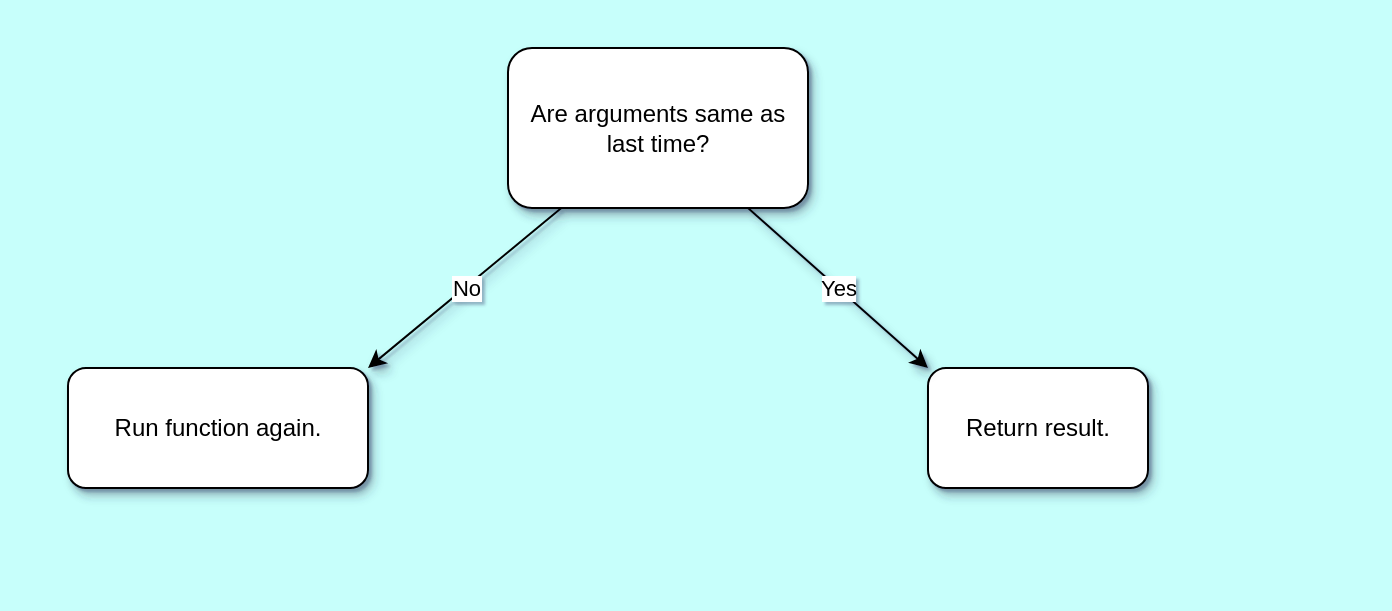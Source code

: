 <mxfile scale="1" border="0">
    <diagram id="s5zgOlhoY8HzJwKQ5w-s" name="Page-1">
        <mxGraphModel dx="1244" dy="636" grid="1" gridSize="10" guides="1" tooltips="1" connect="1" arrows="1" fold="1" page="1" pageScale="1" pageWidth="2000" pageHeight="2000" background="#C7FFFB" math="0" shadow="1">
            <root>
                <mxCell id="0"/>
                <mxCell id="1" parent="0"/>
                <mxCell id="7" value="" style="group;aspect=fixed;shadow=1;" vertex="1" connectable="0" parent="1">
                    <mxGeometry x="60" y="460" width="681.5" height="290" as="geometry"/>
                </mxCell>
                <mxCell id="2" value="Are arguments same as last time?" style="whiteSpace=wrap;html=1;rounded=1;shadow=1;aspect=fixed;" parent="7" vertex="1">
                    <mxGeometry x="250" y="20" width="150" height="80" as="geometry"/>
                </mxCell>
                <mxCell id="3" value="Return result." style="whiteSpace=wrap;html=1;rounded=1;shadow=1;" parent="7" vertex="1">
                    <mxGeometry x="460" y="180" width="110" height="60" as="geometry"/>
                </mxCell>
                <object label="Yes" id="4">
                    <mxCell style="edgeStyle=none;html=1;entryX=0;entryY=0;entryDx=0;entryDy=0;shadow=1;" parent="7" source="2" target="3" edge="1">
                        <mxGeometry relative="1" as="geometry"/>
                    </mxCell>
                </object>
                <mxCell id="5" value="Run function again." style="whiteSpace=wrap;html=1;rounded=1;shadow=1;" parent="7" vertex="1">
                    <mxGeometry x="30" y="180" width="150" height="60" as="geometry"/>
                </mxCell>
                <mxCell id="6" value="No" style="edgeStyle=none;html=1;entryX=1;entryY=0;entryDx=0;entryDy=0;shadow=1;" parent="7" source="2" target="5" edge="1">
                    <mxGeometry relative="1" as="geometry"/>
                </mxCell>
                <mxCell id="8" value="Untitled Layer" parent="0"/>
            </root>
        </mxGraphModel>
    </diagram>
</mxfile>